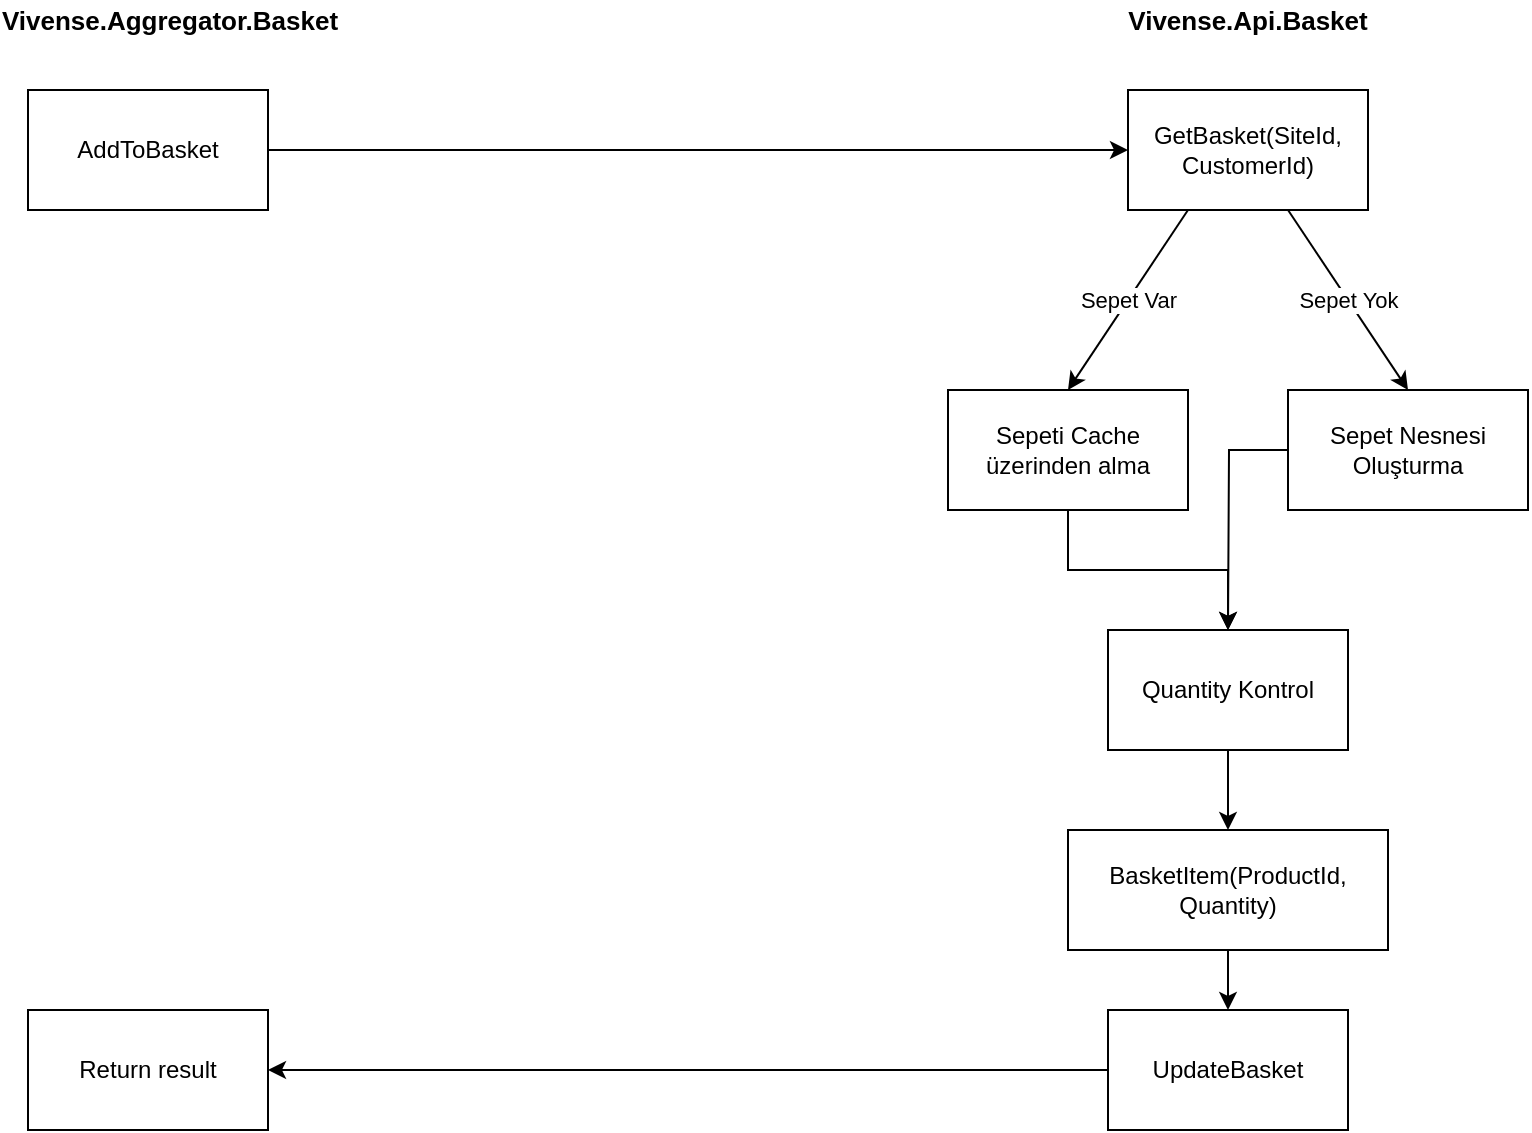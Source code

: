 <mxfile version="15.1.2" type="github">
  <diagram id="FmcaAKB2cFFs51TwNic5" name="Page-1">
    <mxGraphModel dx="1186" dy="704" grid="1" gridSize="10" guides="1" tooltips="1" connect="1" arrows="1" fold="1" page="1" pageScale="1" pageWidth="827" pageHeight="1169" math="0" shadow="0">
      <root>
        <mxCell id="0" />
        <mxCell id="1" parent="0" />
        <mxCell id="HHPsFoaIqlHAHNvTVhfj-15" value="" style="edgeStyle=orthogonalEdgeStyle;rounded=0;orthogonalLoop=1;jettySize=auto;html=1;" edge="1" parent="1" source="HHPsFoaIqlHAHNvTVhfj-1" target="HHPsFoaIqlHAHNvTVhfj-14">
          <mxGeometry relative="1" as="geometry" />
        </mxCell>
        <mxCell id="HHPsFoaIqlHAHNvTVhfj-1" value="AddToBasket" style="rounded=0;whiteSpace=wrap;html=1;" vertex="1" parent="1">
          <mxGeometry x="39" y="65" width="120" height="60" as="geometry" />
        </mxCell>
        <mxCell id="HHPsFoaIqlHAHNvTVhfj-22" style="edgeStyle=orthogonalEdgeStyle;rounded=0;orthogonalLoop=1;jettySize=auto;html=1;" edge="1" parent="1" source="HHPsFoaIqlHAHNvTVhfj-2" target="HHPsFoaIqlHAHNvTVhfj-19">
          <mxGeometry relative="1" as="geometry" />
        </mxCell>
        <mxCell id="HHPsFoaIqlHAHNvTVhfj-2" value="&lt;span&gt;Sepeti Cache üzerinden alma&lt;/span&gt;" style="rounded=0;whiteSpace=wrap;html=1;" vertex="1" parent="1">
          <mxGeometry x="499" y="215" width="120" height="60" as="geometry" />
        </mxCell>
        <mxCell id="HHPsFoaIqlHAHNvTVhfj-21" style="edgeStyle=orthogonalEdgeStyle;rounded=0;orthogonalLoop=1;jettySize=auto;html=1;" edge="1" parent="1" source="HHPsFoaIqlHAHNvTVhfj-3">
          <mxGeometry relative="1" as="geometry">
            <mxPoint x="639" y="335" as="targetPoint" />
          </mxGeometry>
        </mxCell>
        <mxCell id="HHPsFoaIqlHAHNvTVhfj-3" value="&lt;span&gt;Sepet Nesnesi Oluşturma&lt;/span&gt;" style="rounded=0;whiteSpace=wrap;html=1;" vertex="1" parent="1">
          <mxGeometry x="669" y="215" width="120" height="60" as="geometry" />
        </mxCell>
        <mxCell id="HHPsFoaIqlHAHNvTVhfj-4" value="" style="endArrow=classic;html=1;entryX=0.5;entryY=0;entryDx=0;entryDy=0;exitX=0.25;exitY=1;exitDx=0;exitDy=0;" edge="1" parent="1" source="HHPsFoaIqlHAHNvTVhfj-14" target="HHPsFoaIqlHAHNvTVhfj-2">
          <mxGeometry relative="1" as="geometry">
            <mxPoint x="99" y="195" as="sourcePoint" />
            <mxPoint x="219" y="195" as="targetPoint" />
          </mxGeometry>
        </mxCell>
        <mxCell id="HHPsFoaIqlHAHNvTVhfj-5" value="Sepet Var" style="edgeLabel;resizable=0;html=1;align=center;verticalAlign=middle;" connectable="0" vertex="1" parent="HHPsFoaIqlHAHNvTVhfj-4">
          <mxGeometry relative="1" as="geometry" />
        </mxCell>
        <mxCell id="HHPsFoaIqlHAHNvTVhfj-6" value="" style="endArrow=classic;html=1;entryX=0.5;entryY=0;entryDx=0;entryDy=0;" edge="1" parent="1" source="HHPsFoaIqlHAHNvTVhfj-14" target="HHPsFoaIqlHAHNvTVhfj-3">
          <mxGeometry relative="1" as="geometry">
            <mxPoint x="339" y="126" as="sourcePoint" />
            <mxPoint x="239" y="235" as="targetPoint" />
          </mxGeometry>
        </mxCell>
        <mxCell id="HHPsFoaIqlHAHNvTVhfj-7" value="Sepet Yok" style="edgeLabel;resizable=0;html=1;align=center;verticalAlign=middle;" connectable="0" vertex="1" parent="HHPsFoaIqlHAHNvTVhfj-6">
          <mxGeometry relative="1" as="geometry" />
        </mxCell>
        <mxCell id="HHPsFoaIqlHAHNvTVhfj-13" value="" style="edgeStyle=orthogonalEdgeStyle;rounded=0;orthogonalLoop=1;jettySize=auto;html=1;" edge="1" parent="1" source="HHPsFoaIqlHAHNvTVhfj-10" target="HHPsFoaIqlHAHNvTVhfj-12">
          <mxGeometry relative="1" as="geometry" />
        </mxCell>
        <mxCell id="HHPsFoaIqlHAHNvTVhfj-10" value="BasketItem(ProductId, Quantity)" style="rounded=0;whiteSpace=wrap;html=1;" vertex="1" parent="1">
          <mxGeometry x="559" y="435" width="160" height="60" as="geometry" />
        </mxCell>
        <mxCell id="HHPsFoaIqlHAHNvTVhfj-25" style="edgeStyle=orthogonalEdgeStyle;rounded=0;orthogonalLoop=1;jettySize=auto;html=1;entryX=1;entryY=0.5;entryDx=0;entryDy=0;" edge="1" parent="1" source="HHPsFoaIqlHAHNvTVhfj-12" target="HHPsFoaIqlHAHNvTVhfj-24">
          <mxGeometry relative="1" as="geometry" />
        </mxCell>
        <mxCell id="HHPsFoaIqlHAHNvTVhfj-12" value="UpdateBasket" style="rounded=0;whiteSpace=wrap;html=1;" vertex="1" parent="1">
          <mxGeometry x="579" y="525" width="120" height="60" as="geometry" />
        </mxCell>
        <mxCell id="HHPsFoaIqlHAHNvTVhfj-14" value="GetBasket(SiteId, CustomerId)" style="rounded=0;whiteSpace=wrap;html=1;" vertex="1" parent="1">
          <mxGeometry x="589" y="65" width="120" height="60" as="geometry" />
        </mxCell>
        <mxCell id="HHPsFoaIqlHAHNvTVhfj-23" style="edgeStyle=orthogonalEdgeStyle;rounded=0;orthogonalLoop=1;jettySize=auto;html=1;entryX=0.5;entryY=0;entryDx=0;entryDy=0;" edge="1" parent="1" source="HHPsFoaIqlHAHNvTVhfj-19" target="HHPsFoaIqlHAHNvTVhfj-10">
          <mxGeometry relative="1" as="geometry" />
        </mxCell>
        <mxCell id="HHPsFoaIqlHAHNvTVhfj-19" value="Quantity Kontrol" style="rounded=0;whiteSpace=wrap;html=1;" vertex="1" parent="1">
          <mxGeometry x="579" y="335" width="120" height="60" as="geometry" />
        </mxCell>
        <mxCell id="HHPsFoaIqlHAHNvTVhfj-24" value="Return result" style="rounded=0;whiteSpace=wrap;html=1;" vertex="1" parent="1">
          <mxGeometry x="39" y="525" width="120" height="60" as="geometry" />
        </mxCell>
        <mxCell id="HHPsFoaIqlHAHNvTVhfj-26" value="Vivense.Aggregator.Basket" style="text;html=1;strokeColor=none;fillColor=none;align=center;verticalAlign=middle;whiteSpace=wrap;rounded=0;fontStyle=1;fontSize=13;" vertex="1" parent="1">
          <mxGeometry x="30" y="20" width="159.5" height="20" as="geometry" />
        </mxCell>
        <mxCell id="HHPsFoaIqlHAHNvTVhfj-27" value="Vivense.Api.Basket" style="text;html=1;strokeColor=none;fillColor=none;align=center;verticalAlign=middle;whiteSpace=wrap;rounded=0;fontSize=13;fontStyle=1" vertex="1" parent="1">
          <mxGeometry x="569.25" y="20" width="159.5" height="20" as="geometry" />
        </mxCell>
      </root>
    </mxGraphModel>
  </diagram>
</mxfile>
